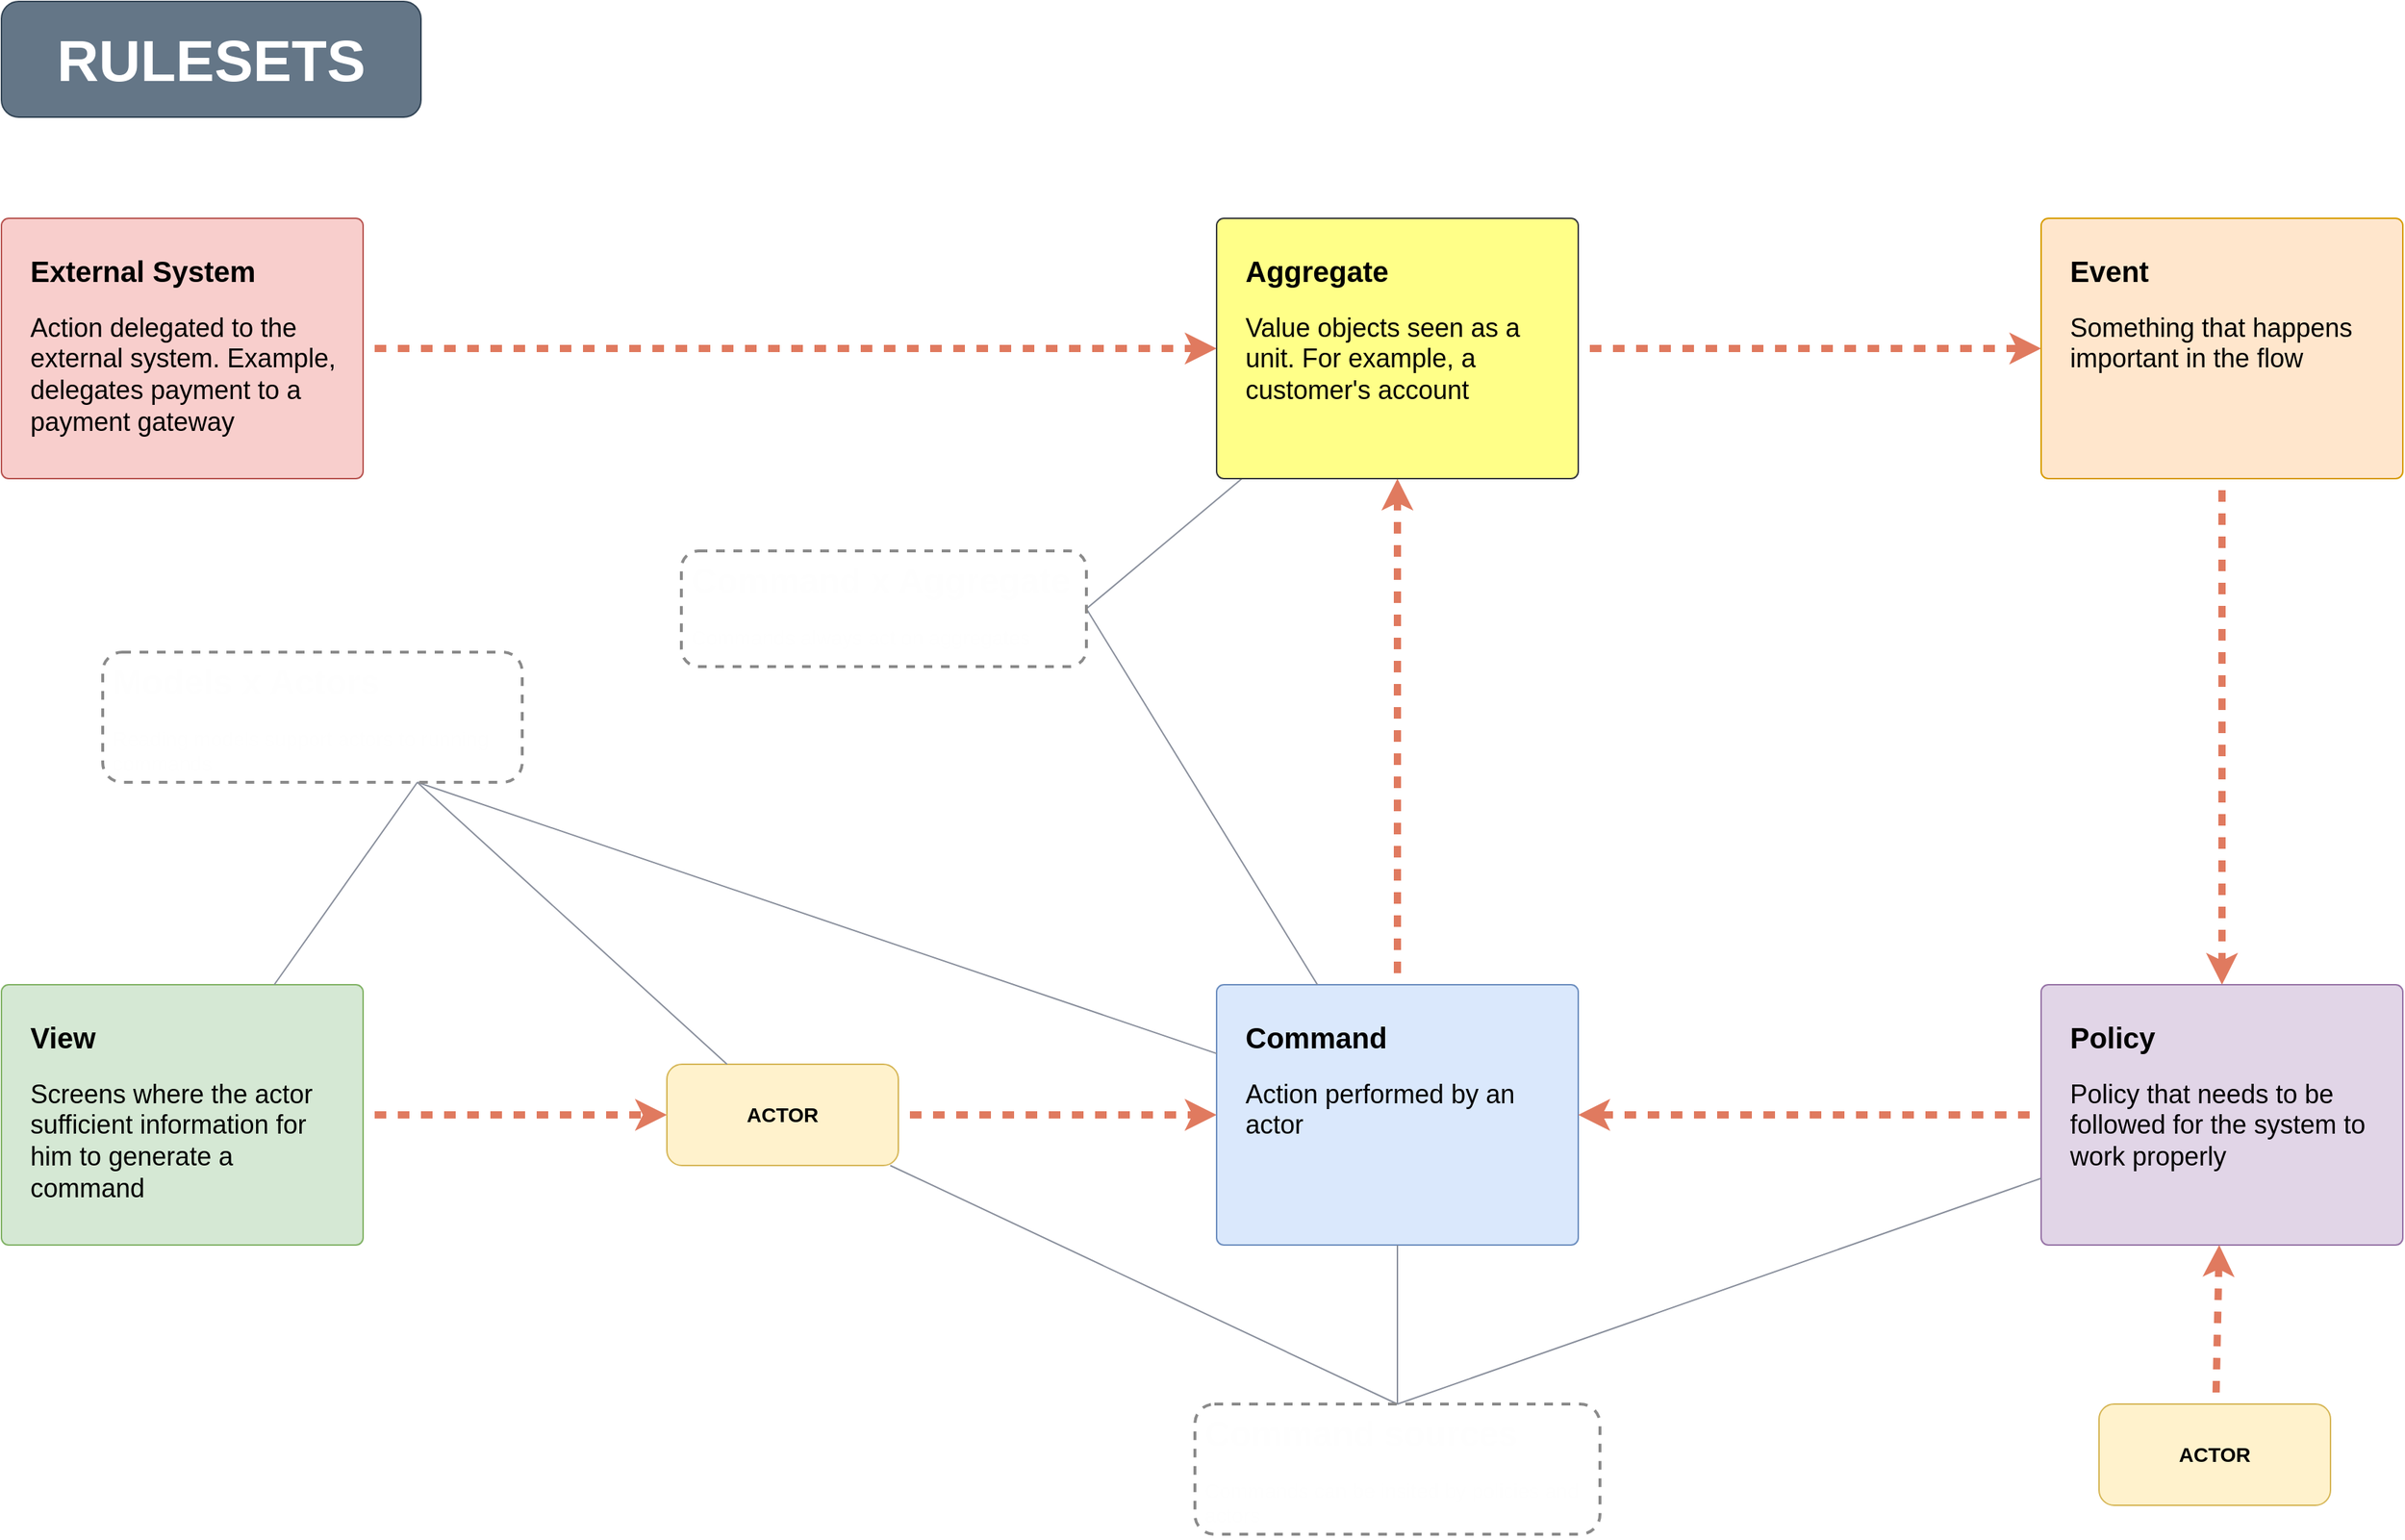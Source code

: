 <mxfile version="27.0.9">
  <diagram id="eW6INjmOcvNxbLbyFDtT" name="Page-1">
    <mxGraphModel dx="3737" dy="2451" grid="1" gridSize="10" guides="1" tooltips="1" connect="1" arrows="1" fold="1" page="1" pageScale="1" pageWidth="1700" pageHeight="1100" math="0" shadow="0">
      <root>
        <mxCell id="0" />
        <mxCell id="1" parent="0" />
        <mxCell id="uwJi1PvDM-7kcF6BX1Ap-36" style="edgeStyle=none;rounded=1;orthogonalLoop=1;jettySize=auto;html=1;strokeColor=#E07A5F;fontColor=#393C56;fillColor=#F2CC8F;flowAnimation=1;strokeWidth=5;" edge="1" parent="1" source="uwJi1PvDM-7kcF6BX1Ap-29" target="uwJi1PvDM-7kcF6BX1Ap-31">
          <mxGeometry relative="1" as="geometry" />
        </mxCell>
        <mxCell id="uwJi1PvDM-7kcF6BX1Ap-29" value="&lt;b&gt;&lt;font style=&quot;font-size: 20px&quot;&gt;View&lt;/font&gt;&lt;/b&gt;&lt;br style=&quot;font-size: 14px&quot;&gt;&lt;br style=&quot;font-size: 14px&quot;&gt;&lt;font style=&quot;font-size: 18px;&quot;&gt;Screens where the actor sufficient information for him to generate a command&lt;/font&gt;" style="html=1;shadow=0;dashed=0;shape=mxgraph.bootstrap.rrect;rSize=5;strokeColor=#82b366;html=1;whiteSpace=wrap;fillColor=#d5e8d4;verticalAlign=top;align=left;spacing=20;spacingBottom=0;fontSize=14;rounded=1;fontColor=light-dark(#000000,#383838);" vertex="1" parent="1">
          <mxGeometry x="-1680" y="-400" width="250" height="180" as="geometry" />
        </mxCell>
        <mxCell id="uwJi1PvDM-7kcF6BX1Ap-37" style="edgeStyle=none;rounded=1;orthogonalLoop=1;jettySize=auto;html=1;strokeColor=#E07A5F;fontColor=#393C56;fillColor=#F2CC8F;flowAnimation=1;strokeWidth=5;" edge="1" parent="1" source="uwJi1PvDM-7kcF6BX1Ap-31" target="uwJi1PvDM-7kcF6BX1Ap-32">
          <mxGeometry relative="1" as="geometry" />
        </mxCell>
        <mxCell id="uwJi1PvDM-7kcF6BX1Ap-31" value="&lt;font style=&quot;color: rgb(0, 0, 0); font-size: 14px;&quot;&gt;&lt;b&gt;ACTOR&lt;/b&gt;&lt;/font&gt;" style="rounded=1;whiteSpace=wrap;html=1;strokeColor=#d6b656;fillColor=#fff2cc;" vertex="1" parent="1">
          <mxGeometry x="-1220" y="-345" width="160" height="70" as="geometry" />
        </mxCell>
        <mxCell id="uwJi1PvDM-7kcF6BX1Ap-41" style="edgeStyle=none;rounded=1;orthogonalLoop=1;jettySize=auto;html=1;strokeColor=#E07A5F;fontColor=#393C56;fillColor=#F2CC8F;flowAnimation=1;strokeWidth=5;" edge="1" parent="1" source="uwJi1PvDM-7kcF6BX1Ap-32" target="uwJi1PvDM-7kcF6BX1Ap-90">
          <mxGeometry relative="1" as="geometry" />
        </mxCell>
        <mxCell id="uwJi1PvDM-7kcF6BX1Ap-32" value="&lt;b&gt;&lt;font style=&quot;font-size: 20px&quot;&gt;Command&lt;/font&gt;&lt;/b&gt;&lt;br style=&quot;font-size: 14px&quot;&gt;&lt;br style=&quot;font-size: 14px&quot;&gt;&lt;font style=&quot;font-size: 18px;&quot;&gt;Action performed by an actor&lt;/font&gt;" style="html=1;shadow=0;dashed=0;shape=mxgraph.bootstrap.rrect;rSize=5;strokeColor=#6c8ebf;html=1;whiteSpace=wrap;fillColor=#dae8fc;verticalAlign=top;align=left;spacing=20;spacingBottom=0;fontSize=14;rounded=1;fontColor=light-dark(#000000,#383838);" vertex="1" parent="1">
          <mxGeometry x="-840" y="-400" width="250" height="180" as="geometry" />
        </mxCell>
        <mxCell id="uwJi1PvDM-7kcF6BX1Ap-40" style="edgeStyle=none;rounded=1;orthogonalLoop=1;jettySize=auto;html=1;strokeColor=#E07A5F;fontColor=#393C56;fillColor=#F2CC8F;flowAnimation=1;strokeWidth=5;" edge="1" parent="1" source="uwJi1PvDM-7kcF6BX1Ap-34" target="uwJi1PvDM-7kcF6BX1Ap-90">
          <mxGeometry relative="1" as="geometry" />
        </mxCell>
        <mxCell id="uwJi1PvDM-7kcF6BX1Ap-34" value="&lt;span style=&quot;font-size: 20px;&quot;&gt;&lt;b&gt;External System&lt;/b&gt;&lt;/span&gt;&lt;br style=&quot;font-size: 14px&quot;&gt;&lt;br style=&quot;font-size: 14px&quot;&gt;&lt;font style=&quot;font-size: 18px;&quot;&gt;Action delegated to the external system. Example, delegates payment to a payment gateway&lt;/font&gt;" style="html=1;shadow=0;dashed=0;shape=mxgraph.bootstrap.rrect;rSize=5;strokeColor=#b85450;html=1;whiteSpace=wrap;fillColor=#f8cecc;verticalAlign=top;align=left;spacing=20;spacingBottom=0;fontSize=14;rounded=1;fontColor=light-dark(#000000,#383838);" vertex="1" parent="1">
          <mxGeometry x="-1680" y="-930" width="250" height="180" as="geometry" />
        </mxCell>
        <mxCell id="uwJi1PvDM-7kcF6BX1Ap-46" style="edgeStyle=none;rounded=1;orthogonalLoop=1;jettySize=auto;html=1;strokeColor=#E07A5F;fontColor=#393C56;fillColor=#F2CC8F;flowAnimation=1;strokeWidth=5;" edge="1" parent="1" source="uwJi1PvDM-7kcF6BX1Ap-38" target="uwJi1PvDM-7kcF6BX1Ap-44">
          <mxGeometry relative="1" as="geometry" />
        </mxCell>
        <mxCell id="uwJi1PvDM-7kcF6BX1Ap-38" value="&lt;b&gt;&lt;font style=&quot;font-size: 20px&quot;&gt;Event&lt;/font&gt;&lt;/b&gt;&lt;br style=&quot;font-size: 14px&quot;&gt;&lt;br style=&quot;font-size: 14px&quot;&gt;&lt;font style=&quot;font-size: 18px;&quot;&gt;Something that happens important in the flow&lt;/font&gt;" style="html=1;shadow=0;dashed=0;shape=mxgraph.bootstrap.rrect;rSize=5;strokeColor=#d79b00;html=1;whiteSpace=wrap;fillColor=#ffe6cc;verticalAlign=top;align=left;spacing=20;spacingBottom=0;fontSize=14;rounded=1;fontColor=light-dark(#000000,#383838);" vertex="1" parent="1">
          <mxGeometry x="-270" y="-930" width="250" height="180" as="geometry" />
        </mxCell>
        <mxCell id="uwJi1PvDM-7kcF6BX1Ap-49" style="edgeStyle=none;rounded=1;orthogonalLoop=1;jettySize=auto;html=1;strokeColor=#E07A5F;fontColor=#393C56;fillColor=#F2CC8F;flowAnimation=1;strokeWidth=5;" edge="1" parent="1" source="uwJi1PvDM-7kcF6BX1Ap-44" target="uwJi1PvDM-7kcF6BX1Ap-32">
          <mxGeometry relative="1" as="geometry" />
        </mxCell>
        <mxCell id="uwJi1PvDM-7kcF6BX1Ap-44" value="&lt;b&gt;&lt;font style=&quot;font-size: 20px&quot;&gt;Policy&lt;/font&gt;&lt;/b&gt;&lt;br style=&quot;font-size: 14px&quot;&gt;&lt;br style=&quot;font-size: 14px&quot;&gt;&lt;font style=&quot;font-size: 18px;&quot;&gt;Policy that needs to be followed for the system to work properly&lt;/font&gt;" style="html=1;shadow=0;dashed=0;shape=mxgraph.bootstrap.rrect;rSize=5;strokeColor=#9673a6;html=1;whiteSpace=wrap;fillColor=#e1d5e7;verticalAlign=top;align=left;spacing=20;spacingBottom=0;fontSize=14;rounded=1;fontColor=light-dark(#000000,#383838);" vertex="1" parent="1">
          <mxGeometry x="-270" y="-400" width="250" height="180" as="geometry" />
        </mxCell>
        <mxCell id="uwJi1PvDM-7kcF6BX1Ap-48" style="edgeStyle=none;rounded=1;orthogonalLoop=1;jettySize=auto;html=1;strokeColor=#E07A5F;fontColor=#393C56;fillColor=#F2CC8F;flowAnimation=1;strokeWidth=5;" edge="1" parent="1" source="uwJi1PvDM-7kcF6BX1Ap-47" target="uwJi1PvDM-7kcF6BX1Ap-44">
          <mxGeometry relative="1" as="geometry" />
        </mxCell>
        <mxCell id="uwJi1PvDM-7kcF6BX1Ap-47" value="&lt;font style=&quot;color: rgb(0, 0, 0); font-size: 14px;&quot;&gt;&lt;b&gt;ACTOR&lt;/b&gt;&lt;/font&gt;" style="rounded=1;whiteSpace=wrap;html=1;strokeColor=#d6b656;fillColor=#fff2cc;" vertex="1" parent="1">
          <mxGeometry x="-230" y="-110" width="160" height="70" as="geometry" />
        </mxCell>
        <mxCell id="uwJi1PvDM-7kcF6BX1Ap-54" style="edgeStyle=none;rounded=1;orthogonalLoop=1;jettySize=auto;html=1;strokeColor=#898F9C;fontColor=#393C56;fillColor=#eeeeee;strokeWidth=1;endArrow=none;startFill=0;exitX=0.75;exitY=1;exitDx=0;exitDy=0;" edge="1" parent="1" source="uwJi1PvDM-7kcF6BX1Ap-53" target="uwJi1PvDM-7kcF6BX1Ap-31">
          <mxGeometry relative="1" as="geometry">
            <mxPoint x="-1272.361" y="-490.753" as="sourcePoint" />
          </mxGeometry>
        </mxCell>
        <mxCell id="uwJi1PvDM-7kcF6BX1Ap-55" style="edgeStyle=none;rounded=1;orthogonalLoop=1;jettySize=auto;html=1;strokeColor=#898F9C;fontColor=#393C56;fillColor=#eeeeee;strokeWidth=1;endArrow=none;startFill=0;exitX=0.75;exitY=1;exitDx=0;exitDy=0;" edge="1" parent="1" source="uwJi1PvDM-7kcF6BX1Ap-53" target="uwJi1PvDM-7kcF6BX1Ap-29">
          <mxGeometry relative="1" as="geometry">
            <mxPoint x="-1279.17" y="-492.241" as="sourcePoint" />
          </mxGeometry>
        </mxCell>
        <mxCell id="uwJi1PvDM-7kcF6BX1Ap-56" style="edgeStyle=none;rounded=1;orthogonalLoop=1;jettySize=auto;html=1;strokeColor=#898F9C;fontColor=#393C56;fillColor=#eeeeee;strokeWidth=1;endArrow=none;startFill=0;exitX=0.75;exitY=1;exitDx=0;exitDy=0;" edge="1" parent="1" source="uwJi1PvDM-7kcF6BX1Ap-53" target="uwJi1PvDM-7kcF6BX1Ap-32">
          <mxGeometry relative="1" as="geometry">
            <mxPoint x="-1270.252" y="-493.432" as="sourcePoint" />
          </mxGeometry>
        </mxCell>
        <mxCell id="uwJi1PvDM-7kcF6BX1Ap-72" style="edgeStyle=none;rounded=1;orthogonalLoop=1;jettySize=auto;html=1;strokeColor=#898F9C;fontColor=#393C56;fillColor=#eeeeee;strokeWidth=1;endArrow=none;startFill=0;exitX=0.5;exitY=0;exitDx=0;exitDy=0;" edge="1" parent="1" source="uwJi1PvDM-7kcF6BX1Ap-97" target="uwJi1PvDM-7kcF6BX1Ap-44">
          <mxGeometry relative="1" as="geometry">
            <mxPoint x="-709.025" y="-126.822" as="sourcePoint" />
          </mxGeometry>
        </mxCell>
        <mxCell id="uwJi1PvDM-7kcF6BX1Ap-73" style="edgeStyle=none;rounded=1;orthogonalLoop=1;jettySize=auto;html=1;strokeColor=#898F9C;fontColor=#393C56;fillColor=#eeeeee;strokeWidth=1;endArrow=none;startFill=0;exitX=0.5;exitY=0;exitDx=0;exitDy=0;" edge="1" parent="1" source="uwJi1PvDM-7kcF6BX1Ap-97" target="uwJi1PvDM-7kcF6BX1Ap-32">
          <mxGeometry relative="1" as="geometry">
            <mxPoint x="-713.428" y="-130.0" as="sourcePoint" />
          </mxGeometry>
        </mxCell>
        <mxCell id="uwJi1PvDM-7kcF6BX1Ap-79" style="rounded=1;orthogonalLoop=1;jettySize=auto;html=1;strokeColor=#898F9C;strokeWidth=1;align=center;verticalAlign=middle;fontFamily=Helvetica;fontSize=11;fontColor=#393C56;labelBackgroundColor=default;startFill=0;endArrow=none;fillColor=#eeeeee;exitX=1;exitY=0.5;exitDx=0;exitDy=0;" edge="1" parent="1" source="uwJi1PvDM-7kcF6BX1Ap-96" target="uwJi1PvDM-7kcF6BX1Ap-90">
          <mxGeometry relative="1" as="geometry">
            <mxPoint x="-911.467" y="-610.983" as="sourcePoint" />
          </mxGeometry>
        </mxCell>
        <mxCell id="uwJi1PvDM-7kcF6BX1Ap-80" style="edgeStyle=none;rounded=1;orthogonalLoop=1;jettySize=auto;html=1;strokeColor=#898F9C;strokeWidth=1;align=center;verticalAlign=middle;fontFamily=Helvetica;fontSize=11;fontColor=#393C56;labelBackgroundColor=default;startFill=0;endArrow=none;fillColor=#eeeeee;exitX=1;exitY=0.5;exitDx=0;exitDy=0;" edge="1" parent="1" source="uwJi1PvDM-7kcF6BX1Ap-96" target="uwJi1PvDM-7kcF6BX1Ap-32">
          <mxGeometry relative="1" as="geometry">
            <mxPoint x="-911.87" y="-604.289" as="sourcePoint" />
          </mxGeometry>
        </mxCell>
        <mxCell id="uwJi1PvDM-7kcF6BX1Ap-83" style="edgeStyle=none;rounded=1;orthogonalLoop=1;jettySize=auto;html=1;endArrow=none;startFill=0;strokeColor=#898F9C;strokeWidth=1;align=center;verticalAlign=middle;fontFamily=Helvetica;fontSize=11;fontColor=#393C56;labelBackgroundColor=default;fillColor=#eeeeee;exitX=0.5;exitY=0;exitDx=0;exitDy=0;" edge="1" parent="1" source="uwJi1PvDM-7kcF6BX1Ap-97" target="uwJi1PvDM-7kcF6BX1Ap-31">
          <mxGeometry relative="1" as="geometry">
            <mxPoint x="-717.651" y="-127.157" as="sourcePoint" />
          </mxGeometry>
        </mxCell>
        <mxCell id="uwJi1PvDM-7kcF6BX1Ap-90" value="&lt;span style=&quot;font-size: 20px;&quot;&gt;&lt;b&gt;Aggregate&lt;/b&gt;&lt;/span&gt;&lt;br style=&quot;font-size: 14px&quot;&gt;&lt;br style=&quot;font-size: 14px&quot;&gt;&lt;font style=&quot;font-size: 18px;&quot;&gt;Value objects seen as a unit. For example, a customer&#39;s account&lt;/font&gt;" style="html=1;shadow=0;dashed=0;shape=mxgraph.bootstrap.rrect;rSize=5;strokeColor=#36393d;html=1;whiteSpace=wrap;fillColor=#ffff88;verticalAlign=top;align=left;spacing=20;spacingBottom=0;fontSize=14;rounded=1;fontColor=light-dark(#000000,#383838);" vertex="1" parent="1">
          <mxGeometry x="-840" y="-930" width="250" height="180" as="geometry" />
        </mxCell>
        <mxCell id="uwJi1PvDM-7kcF6BX1Ap-91" style="edgeStyle=none;rounded=1;orthogonalLoop=1;jettySize=auto;html=1;strokeColor=#E07A5F;fontColor=#393C56;fillColor=#F2CC8F;flowAnimation=1;strokeWidth=5;" edge="1" parent="1" source="uwJi1PvDM-7kcF6BX1Ap-90" target="uwJi1PvDM-7kcF6BX1Ap-38">
          <mxGeometry relative="1" as="geometry">
            <mxPoint x="-530" y="-660" as="sourcePoint" />
            <mxPoint x="-480" y="-660" as="targetPoint" />
          </mxGeometry>
        </mxCell>
        <mxCell id="uwJi1PvDM-7kcF6BX1Ap-92" value="&lt;b&gt;RULESETS&lt;/b&gt;" style="text;html=1;align=center;verticalAlign=middle;whiteSpace=wrap;rounded=1;fontSize=40;fillColor=#647687;fontColor=#ffffff;strokeColor=#314354;" vertex="1" parent="1">
          <mxGeometry x="-1680" y="-1080" width="290" height="80" as="geometry" />
        </mxCell>
        <mxCell id="uwJi1PvDM-7kcF6BX1Ap-53" value="&lt;h1 style=&quot;margin-top: 0px; padding-top: 0px; padding-right: 5px; padding-left: 5px;&quot;&gt;&lt;font style=&quot;&quot;&gt;Models x Actors&lt;/font&gt;&lt;/h1&gt;&lt;p style=&quot;padding-top: 0px; padding-left: 5px; padding-right: 5px;&quot;&gt;&lt;font style=&quot;font-size: 14px;&quot;&gt;Reading models support actors to running commands&lt;/font&gt;&lt;/p&gt;" style="text;html=1;whiteSpace=wrap;overflow=hidden;rounded=1;fontColor=light-dark(#FEFEFE,#FFFFFF);labelBorderColor=none;dashed=1;strokeColor=#8A8A8A;container=0;strokeWidth=2;" vertex="1" parent="1">
          <mxGeometry x="-1610" y="-630" width="290" height="90" as="geometry" />
        </mxCell>
        <mxCell id="uwJi1PvDM-7kcF6BX1Ap-96" value="&lt;h1 style=&quot;margin-top: 0px; padding-top: 0px; padding-right: 5px; padding-left: 5px;&quot;&gt;Command x Aggregate&lt;/h1&gt;&lt;p style=&quot;padding-top: 0px; padding-left: 5px; padding-right: 5px;&quot;&gt;&lt;font style=&quot;font-size: 14px;&quot;&gt;Commands always act on aggregates&lt;/font&gt;&lt;/p&gt;" style="text;html=1;whiteSpace=wrap;overflow=hidden;rounded=1;fontColor=light-dark(#FEFEFE,#FFFFFF);labelBorderColor=none;dashed=1;strokeColor=#8A8A8A;container=0;strokeWidth=2;" vertex="1" parent="1">
          <mxGeometry x="-1210" y="-700" width="280" height="80" as="geometry" />
        </mxCell>
        <mxCell id="uwJi1PvDM-7kcF6BX1Ap-97" value="&lt;h1 style=&quot;margin-top: 0px; padding-top: 0px; padding-right: 5px; padding-left: 5px;&quot;&gt;Command sources&lt;/h1&gt;&lt;p style=&quot;padding-top: 0px; padding-left: 5px; padding-right: 5px;&quot;&gt;&lt;font style=&quot;font-size: 14px;&quot;&gt;Commands can be insited by policies and actors&lt;/font&gt;&lt;/p&gt;" style="text;html=1;whiteSpace=wrap;overflow=hidden;rounded=1;fontColor=light-dark(#FEFEFE,#FFFFFF);labelBorderColor=none;dashed=1;strokeColor=#8A8A8A;container=0;strokeWidth=2;" vertex="1" parent="1">
          <mxGeometry x="-855" y="-110" width="280" height="90" as="geometry" />
        </mxCell>
      </root>
    </mxGraphModel>
  </diagram>
</mxfile>
